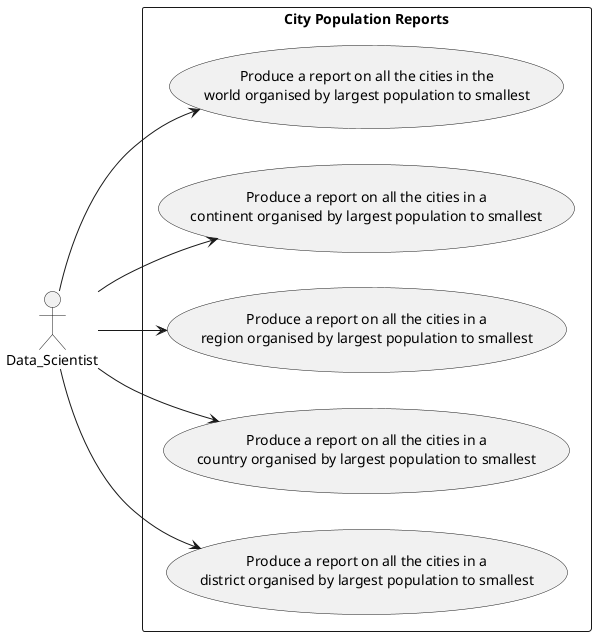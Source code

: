 @startuml
left to right direction

actor Data_Scientist as DS

rectangle "City Population Reports" {
    usecase "Produce a report on all the cities in the\nworld organised by largest population to smallest" as UC7
    usecase "Produce a report on all the cities in a\ncontinent organised by largest population to smallest" as UC8
    usecase "Produce a report on all the cities in a\nregion organised by largest population to smallest" as UC9
    usecase "Produce a report on all the cities in a\ncountry organised by largest population to smallest" as UC10
    usecase "Produce a report on all the cities in a\ndistrict organised by largest population to smallest" as UC11
}

DS --> UC7
DS --> UC8
DS --> UC9
DS --> UC10
DS --> UC11

@enduml
